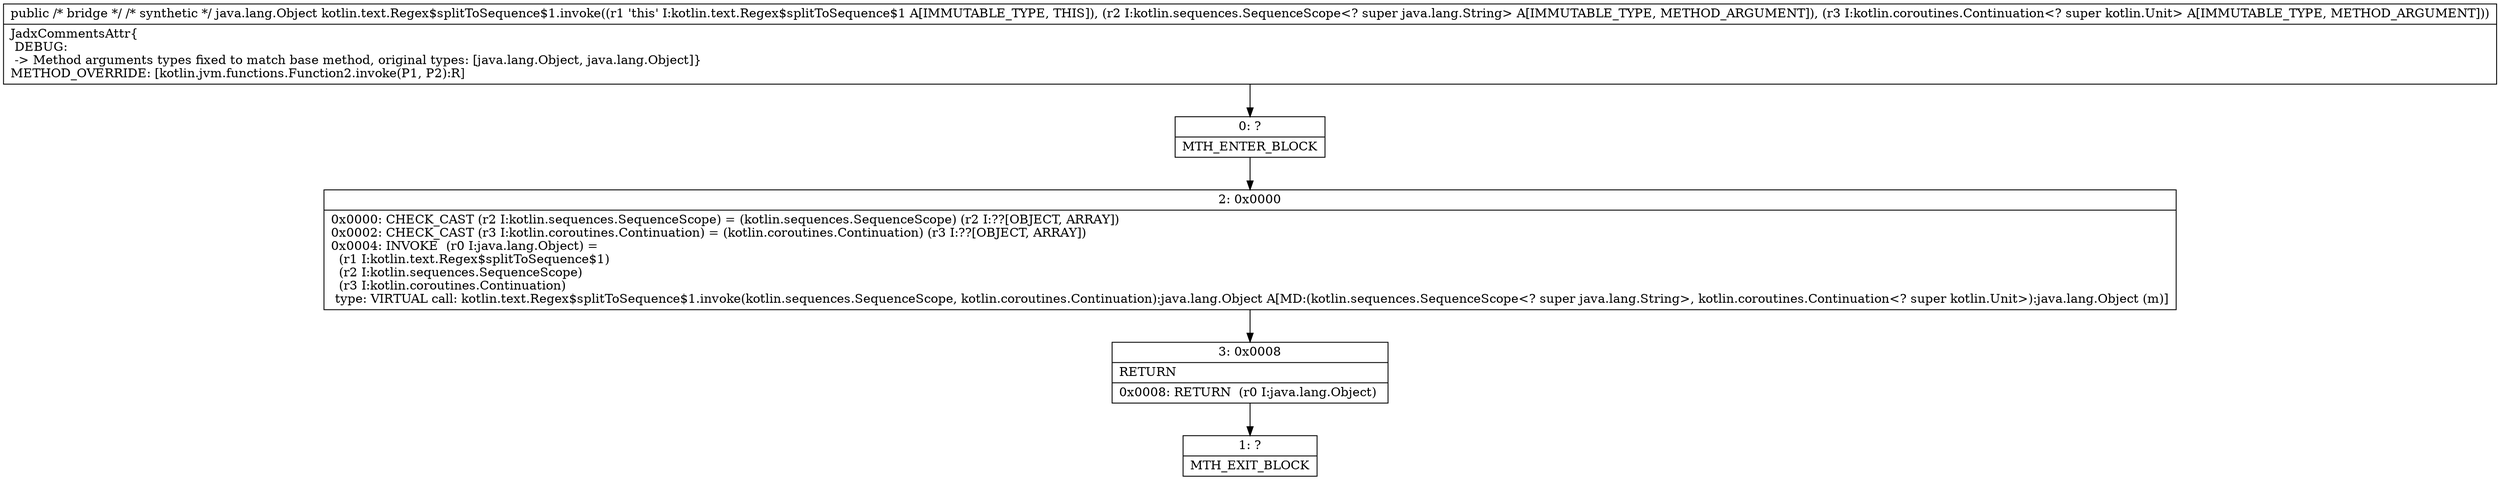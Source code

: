 digraph "CFG forkotlin.text.Regex$splitToSequence$1.invoke(Ljava\/lang\/Object;Ljava\/lang\/Object;)Ljava\/lang\/Object;" {
Node_0 [shape=record,label="{0\:\ ?|MTH_ENTER_BLOCK\l}"];
Node_2 [shape=record,label="{2\:\ 0x0000|0x0000: CHECK_CAST (r2 I:kotlin.sequences.SequenceScope) = (kotlin.sequences.SequenceScope) (r2 I:??[OBJECT, ARRAY]) \l0x0002: CHECK_CAST (r3 I:kotlin.coroutines.Continuation) = (kotlin.coroutines.Continuation) (r3 I:??[OBJECT, ARRAY]) \l0x0004: INVOKE  (r0 I:java.lang.Object) = \l  (r1 I:kotlin.text.Regex$splitToSequence$1)\l  (r2 I:kotlin.sequences.SequenceScope)\l  (r3 I:kotlin.coroutines.Continuation)\l type: VIRTUAL call: kotlin.text.Regex$splitToSequence$1.invoke(kotlin.sequences.SequenceScope, kotlin.coroutines.Continuation):java.lang.Object A[MD:(kotlin.sequences.SequenceScope\<? super java.lang.String\>, kotlin.coroutines.Continuation\<? super kotlin.Unit\>):java.lang.Object (m)]\l}"];
Node_3 [shape=record,label="{3\:\ 0x0008|RETURN\l|0x0008: RETURN  (r0 I:java.lang.Object) \l}"];
Node_1 [shape=record,label="{1\:\ ?|MTH_EXIT_BLOCK\l}"];
MethodNode[shape=record,label="{public \/* bridge *\/ \/* synthetic *\/ java.lang.Object kotlin.text.Regex$splitToSequence$1.invoke((r1 'this' I:kotlin.text.Regex$splitToSequence$1 A[IMMUTABLE_TYPE, THIS]), (r2 I:kotlin.sequences.SequenceScope\<? super java.lang.String\> A[IMMUTABLE_TYPE, METHOD_ARGUMENT]), (r3 I:kotlin.coroutines.Continuation\<? super kotlin.Unit\> A[IMMUTABLE_TYPE, METHOD_ARGUMENT]))  | JadxCommentsAttr\{\l DEBUG: \l \-\> Method arguments types fixed to match base method, original types: [java.lang.Object, java.lang.Object]\}\lMETHOD_OVERRIDE: [kotlin.jvm.functions.Function2.invoke(P1, P2):R]\l}"];
MethodNode -> Node_0;Node_0 -> Node_2;
Node_2 -> Node_3;
Node_3 -> Node_1;
}

